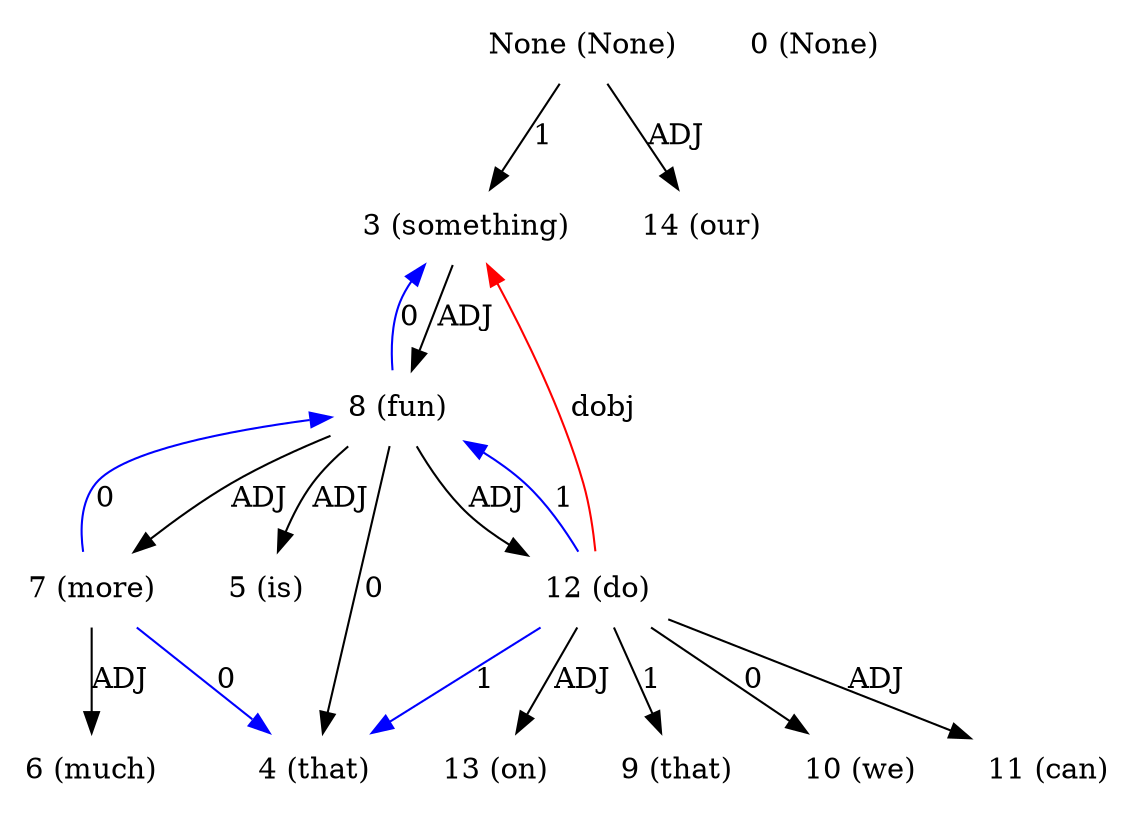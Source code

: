 digraph G{
edge [dir=forward]
node [shape=plaintext]

None [label="None (None)"]
None -> 3 [label="1"]
None [label="None (None)"]
None -> 14 [label="ADJ"]
0 [label="0 (None)"]
3 [label="3 (something)"]
3 -> 8 [label="ADJ"]
12 -> 3 [label="dobj", color="red"]
4 [label="4 (that)"]
5 [label="5 (is)"]
6 [label="6 (much)"]
7 [label="7 (more)"]
7 -> 4 [label="0", color="blue"]
7 -> 8 [label="0", color="blue"]
7 -> 6 [label="ADJ"]
8 [label="8 (fun)"]
8 -> 4 [label="0"]
8 -> 3 [label="0", color="blue"]
8 -> 5 [label="ADJ"]
8 -> 7 [label="ADJ"]
8 -> 12 [label="ADJ"]
9 [label="9 (that)"]
10 [label="10 (we)"]
11 [label="11 (can)"]
12 [label="12 (do)"]
12 -> 9 [label="1"]
12 -> 4 [label="1", color="blue"]
12 -> 8 [label="1", color="blue"]
12 -> 10 [label="0"]
12 -> 11 [label="ADJ"]
12 -> 13 [label="ADJ"]
13 [label="13 (on)"]
14 [label="14 (our)"]
}
